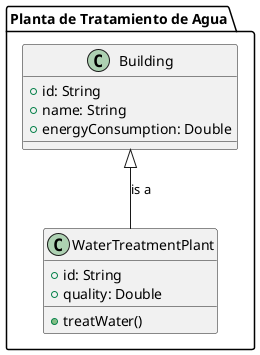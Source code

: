 # 3. Water Treatment Plant
uml_elements["WaterTreatmentPlant"] = """
@startuml
package "Planta de Tratamiento de Agua" {
  class Building {
    + id: String
    + name: String
    + energyConsumption: Double
  }

  class WaterTreatmentPlant {
    + id: String
    + quality: Double
    + treatWater()
  }

  Building <|-- WaterTreatmentPlant : is a
}
@enduml
"""